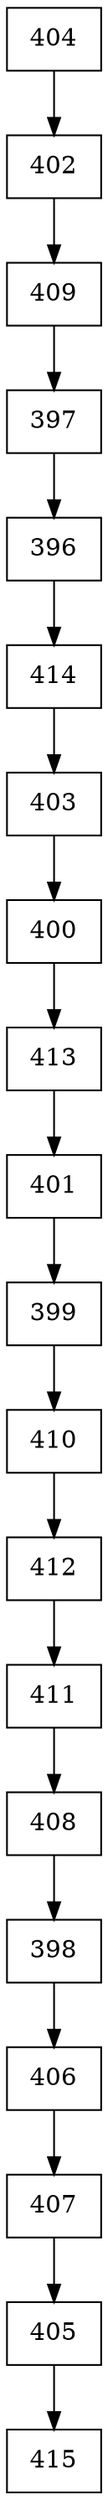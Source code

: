 digraph G {
  node [shape=record];
  node0 [label="{404}"];
  node0 -> node1;
  node1 [label="{402}"];
  node1 -> node2;
  node2 [label="{409}"];
  node2 -> node3;
  node3 [label="{397}"];
  node3 -> node4;
  node4 [label="{396}"];
  node4 -> node5;
  node5 [label="{414}"];
  node5 -> node6;
  node6 [label="{403}"];
  node6 -> node7;
  node7 [label="{400}"];
  node7 -> node8;
  node8 [label="{413}"];
  node8 -> node9;
  node9 [label="{401}"];
  node9 -> node10;
  node10 [label="{399}"];
  node10 -> node11;
  node11 [label="{410}"];
  node11 -> node12;
  node12 [label="{412}"];
  node12 -> node13;
  node13 [label="{411}"];
  node13 -> node14;
  node14 [label="{408}"];
  node14 -> node15;
  node15 [label="{398}"];
  node15 -> node16;
  node16 [label="{406}"];
  node16 -> node17;
  node17 [label="{407}"];
  node17 -> node18;
  node18 [label="{405}"];
  node18 -> node19;
  node19 [label="{415}"];
}
